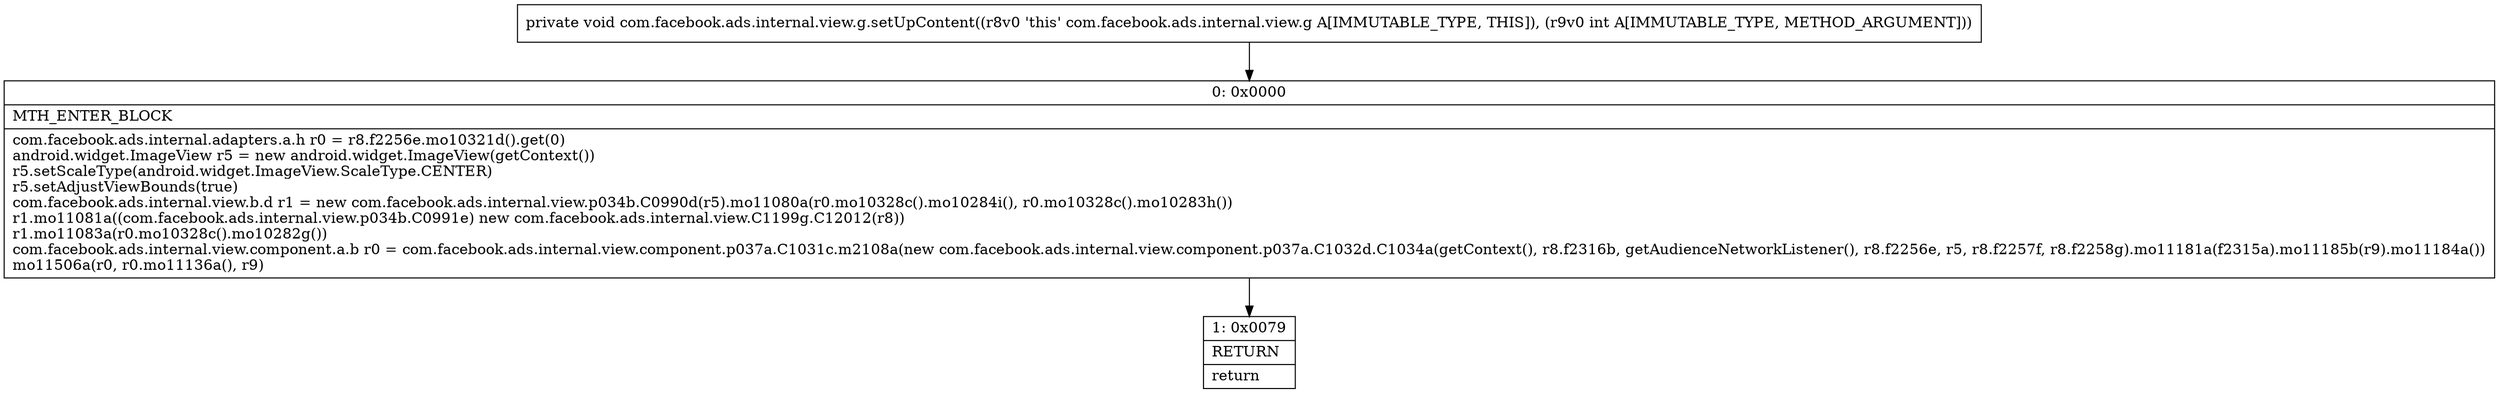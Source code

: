 digraph "CFG forcom.facebook.ads.internal.view.g.setUpContent(I)V" {
Node_0 [shape=record,label="{0\:\ 0x0000|MTH_ENTER_BLOCK\l|com.facebook.ads.internal.adapters.a.h r0 = r8.f2256e.mo10321d().get(0)\landroid.widget.ImageView r5 = new android.widget.ImageView(getContext())\lr5.setScaleType(android.widget.ImageView.ScaleType.CENTER)\lr5.setAdjustViewBounds(true)\lcom.facebook.ads.internal.view.b.d r1 = new com.facebook.ads.internal.view.p034b.C0990d(r5).mo11080a(r0.mo10328c().mo10284i(), r0.mo10328c().mo10283h())\lr1.mo11081a((com.facebook.ads.internal.view.p034b.C0991e) new com.facebook.ads.internal.view.C1199g.C12012(r8))\lr1.mo11083a(r0.mo10328c().mo10282g())\lcom.facebook.ads.internal.view.component.a.b r0 = com.facebook.ads.internal.view.component.p037a.C1031c.m2108a(new com.facebook.ads.internal.view.component.p037a.C1032d.C1034a(getContext(), r8.f2316b, getAudienceNetworkListener(), r8.f2256e, r5, r8.f2257f, r8.f2258g).mo11181a(f2315a).mo11185b(r9).mo11184a())\lmo11506a(r0, r0.mo11136a(), r9)\l}"];
Node_1 [shape=record,label="{1\:\ 0x0079|RETURN\l|return\l}"];
MethodNode[shape=record,label="{private void com.facebook.ads.internal.view.g.setUpContent((r8v0 'this' com.facebook.ads.internal.view.g A[IMMUTABLE_TYPE, THIS]), (r9v0 int A[IMMUTABLE_TYPE, METHOD_ARGUMENT])) }"];
MethodNode -> Node_0;
Node_0 -> Node_1;
}

